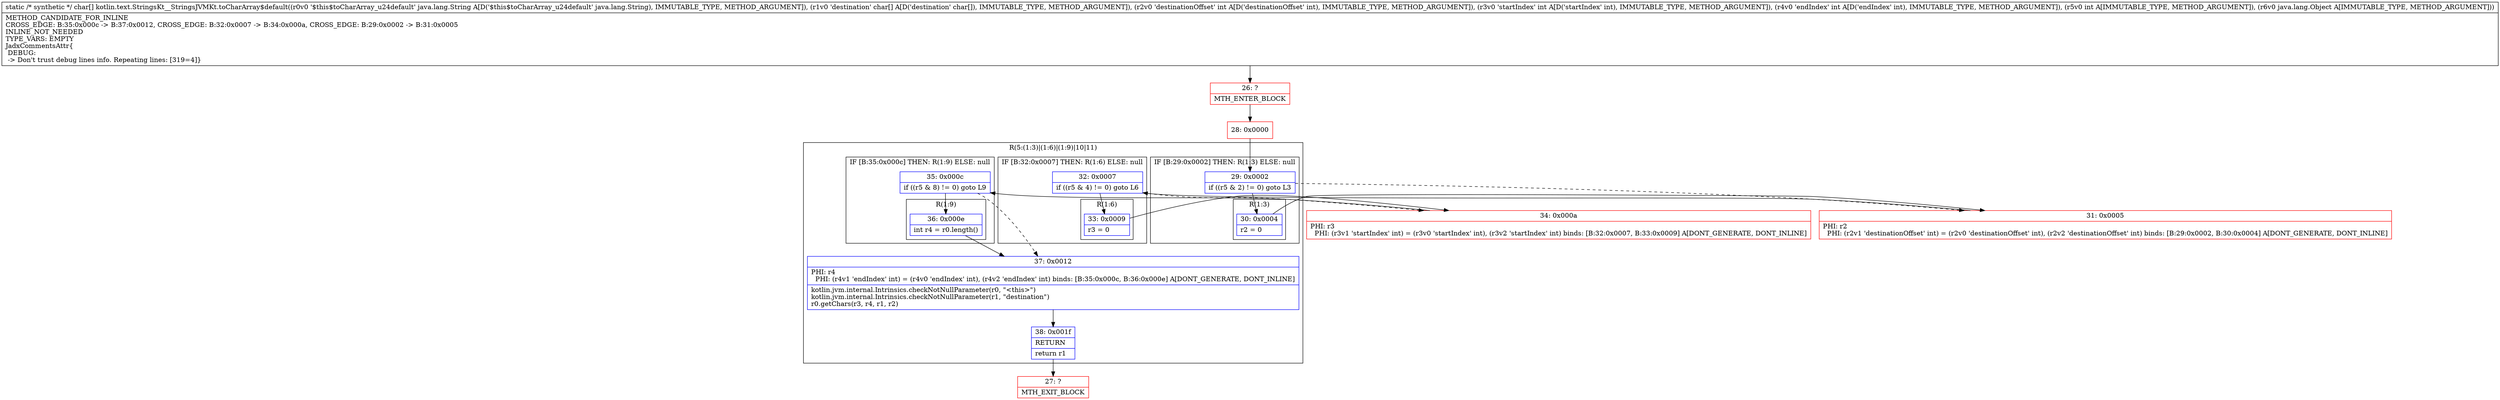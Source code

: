 digraph "CFG forkotlin.text.StringsKt__StringsJVMKt.toCharArray$default(Ljava\/lang\/String;[CIIIILjava\/lang\/Object;)[C" {
subgraph cluster_Region_1960563036 {
label = "R(5:(1:3)|(1:6)|(1:9)|10|11)";
node [shape=record,color=blue];
subgraph cluster_IfRegion_958109467 {
label = "IF [B:29:0x0002] THEN: R(1:3) ELSE: null";
node [shape=record,color=blue];
Node_29 [shape=record,label="{29\:\ 0x0002|if ((r5 & 2) != 0) goto L3\l}"];
subgraph cluster_Region_637118688 {
label = "R(1:3)";
node [shape=record,color=blue];
Node_30 [shape=record,label="{30\:\ 0x0004|r2 = 0\l}"];
}
}
subgraph cluster_IfRegion_1353583539 {
label = "IF [B:32:0x0007] THEN: R(1:6) ELSE: null";
node [shape=record,color=blue];
Node_32 [shape=record,label="{32\:\ 0x0007|if ((r5 & 4) != 0) goto L6\l}"];
subgraph cluster_Region_2052420043 {
label = "R(1:6)";
node [shape=record,color=blue];
Node_33 [shape=record,label="{33\:\ 0x0009|r3 = 0\l}"];
}
}
subgraph cluster_IfRegion_529765077 {
label = "IF [B:35:0x000c] THEN: R(1:9) ELSE: null";
node [shape=record,color=blue];
Node_35 [shape=record,label="{35\:\ 0x000c|if ((r5 & 8) != 0) goto L9\l}"];
subgraph cluster_Region_2009433967 {
label = "R(1:9)";
node [shape=record,color=blue];
Node_36 [shape=record,label="{36\:\ 0x000e|int r4 = r0.length()\l}"];
}
}
Node_37 [shape=record,label="{37\:\ 0x0012|PHI: r4 \l  PHI: (r4v1 'endIndex' int) = (r4v0 'endIndex' int), (r4v2 'endIndex' int) binds: [B:35:0x000c, B:36:0x000e] A[DONT_GENERATE, DONT_INLINE]\l|kotlin.jvm.internal.Intrinsics.checkNotNullParameter(r0, \"\<this\>\")\lkotlin.jvm.internal.Intrinsics.checkNotNullParameter(r1, \"destination\")\lr0.getChars(r3, r4, r1, r2)\l}"];
Node_38 [shape=record,label="{38\:\ 0x001f|RETURN\l|return r1\l}"];
}
Node_26 [shape=record,color=red,label="{26\:\ ?|MTH_ENTER_BLOCK\l}"];
Node_28 [shape=record,color=red,label="{28\:\ 0x0000}"];
Node_31 [shape=record,color=red,label="{31\:\ 0x0005|PHI: r2 \l  PHI: (r2v1 'destinationOffset' int) = (r2v0 'destinationOffset' int), (r2v2 'destinationOffset' int) binds: [B:29:0x0002, B:30:0x0004] A[DONT_GENERATE, DONT_INLINE]\l}"];
Node_34 [shape=record,color=red,label="{34\:\ 0x000a|PHI: r3 \l  PHI: (r3v1 'startIndex' int) = (r3v0 'startIndex' int), (r3v2 'startIndex' int) binds: [B:32:0x0007, B:33:0x0009] A[DONT_GENERATE, DONT_INLINE]\l}"];
Node_27 [shape=record,color=red,label="{27\:\ ?|MTH_EXIT_BLOCK\l}"];
MethodNode[shape=record,label="{static \/* synthetic *\/ char[] kotlin.text.StringsKt__StringsJVMKt.toCharArray$default((r0v0 '$this$toCharArray_u24default' java.lang.String A[D('$this$toCharArray_u24default' java.lang.String), IMMUTABLE_TYPE, METHOD_ARGUMENT]), (r1v0 'destination' char[] A[D('destination' char[]), IMMUTABLE_TYPE, METHOD_ARGUMENT]), (r2v0 'destinationOffset' int A[D('destinationOffset' int), IMMUTABLE_TYPE, METHOD_ARGUMENT]), (r3v0 'startIndex' int A[D('startIndex' int), IMMUTABLE_TYPE, METHOD_ARGUMENT]), (r4v0 'endIndex' int A[D('endIndex' int), IMMUTABLE_TYPE, METHOD_ARGUMENT]), (r5v0 int A[IMMUTABLE_TYPE, METHOD_ARGUMENT]), (r6v0 java.lang.Object A[IMMUTABLE_TYPE, METHOD_ARGUMENT]))  | METHOD_CANDIDATE_FOR_INLINE\lCROSS_EDGE: B:35:0x000c \-\> B:37:0x0012, CROSS_EDGE: B:32:0x0007 \-\> B:34:0x000a, CROSS_EDGE: B:29:0x0002 \-\> B:31:0x0005\lINLINE_NOT_NEEDED\lTYPE_VARS: EMPTY\lJadxCommentsAttr\{\l DEBUG: \l \-\> Don't trust debug lines info. Repeating lines: [319=4]\}\l}"];
MethodNode -> Node_26;Node_29 -> Node_30;
Node_29 -> Node_31[style=dashed];
Node_30 -> Node_31;
Node_32 -> Node_33;
Node_32 -> Node_34[style=dashed];
Node_33 -> Node_34;
Node_35 -> Node_36;
Node_35 -> Node_37[style=dashed];
Node_36 -> Node_37;
Node_37 -> Node_38;
Node_38 -> Node_27;
Node_26 -> Node_28;
Node_28 -> Node_29;
Node_31 -> Node_32;
Node_34 -> Node_35;
}

